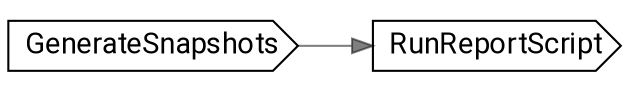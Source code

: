 // GenerateMalariaReports
digraph {
	compound=true rankdir=LR
	node [fontname=Roboto]
	edge [color="#00000080"]
	"call-GenerateSnapshots" [label=GenerateSnapshots shape=cds]
	"call-RunReportScript" [label=RunReportScript shape=cds]
	"call-GenerateSnapshots" -> "call-RunReportScript"
}
